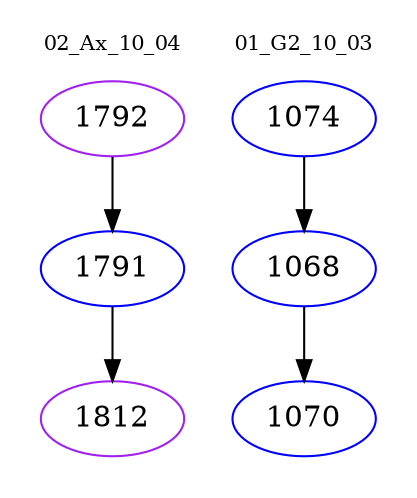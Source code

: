digraph{
subgraph cluster_0 {
color = white
label = "02_Ax_10_04";
fontsize=10;
T0_1792 [label="1792", color="purple"]
T0_1792 -> T0_1791 [color="black"]
T0_1791 [label="1791", color="blue"]
T0_1791 -> T0_1812 [color="black"]
T0_1812 [label="1812", color="purple"]
}
subgraph cluster_1 {
color = white
label = "01_G2_10_03";
fontsize=10;
T1_1074 [label="1074", color="blue"]
T1_1074 -> T1_1068 [color="black"]
T1_1068 [label="1068", color="blue"]
T1_1068 -> T1_1070 [color="black"]
T1_1070 [label="1070", color="blue"]
}
}
